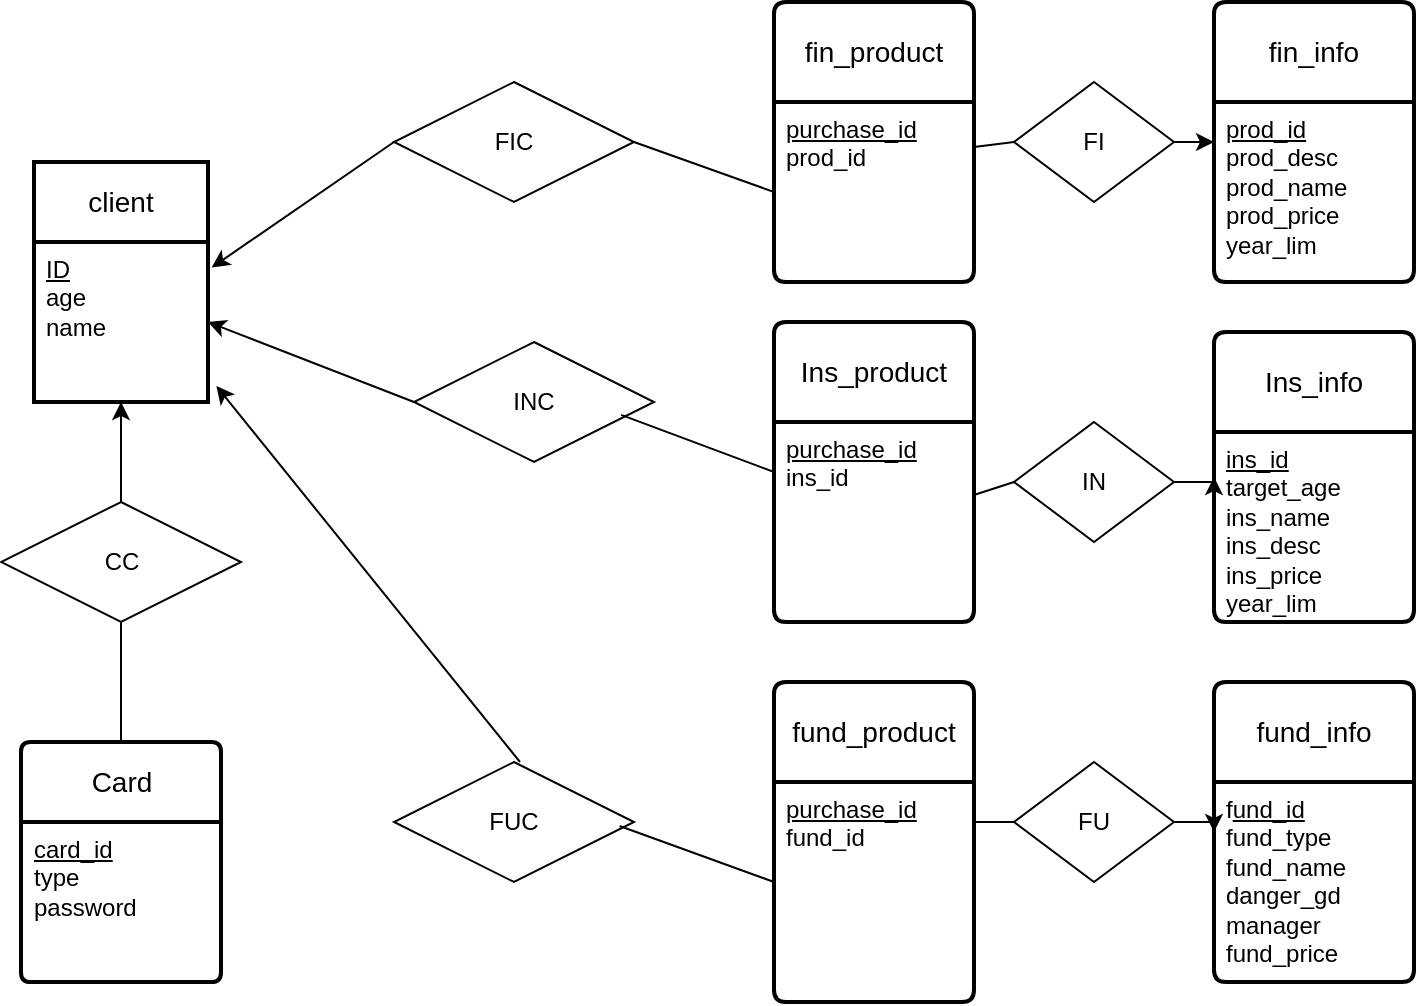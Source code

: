 <mxfile version="22.1.5" type="github">
  <diagram id="R2lEEEUBdFMjLlhIrx00" name="Page-1">
    <mxGraphModel dx="1042" dy="577" grid="1" gridSize="10" guides="1" tooltips="1" connect="1" arrows="1" fold="1" page="1" pageScale="1" pageWidth="1100" pageHeight="1700" math="0" shadow="0" extFonts="Permanent Marker^https://fonts.googleapis.com/css?family=Permanent+Marker">
      <root>
        <mxCell id="0" />
        <mxCell id="1" parent="0" />
        <mxCell id="3eUIlnqiGvhLUTWXQRK9-6" value="client" style="swimlane;childLayout=stackLayout;horizontal=1;startSize=40;horizontalStack=0;rounded=1;fontSize=14;fontStyle=0;strokeWidth=2;resizeParent=0;resizeLast=1;shadow=0;dashed=0;align=center;arcSize=0;whiteSpace=wrap;html=1;" vertex="1" parent="1">
          <mxGeometry x="150" y="170" width="87" height="120" as="geometry" />
        </mxCell>
        <mxCell id="3eUIlnqiGvhLUTWXQRK9-7" value="&lt;u&gt;ID&lt;/u&gt;&lt;br&gt;age&lt;br&gt;name&lt;br&gt;" style="align=left;strokeColor=none;fillColor=none;spacingLeft=4;fontSize=12;verticalAlign=top;resizable=0;rotatable=0;part=1;html=1;" vertex="1" parent="3eUIlnqiGvhLUTWXQRK9-6">
          <mxGeometry y="40" width="87" height="80" as="geometry" />
        </mxCell>
        <mxCell id="3eUIlnqiGvhLUTWXQRK9-9" value="fin_product" style="swimlane;childLayout=stackLayout;horizontal=1;startSize=50;horizontalStack=0;rounded=1;fontSize=14;fontStyle=0;strokeWidth=2;resizeParent=0;resizeLast=1;shadow=0;dashed=0;align=center;arcSize=4;whiteSpace=wrap;html=1;" vertex="1" parent="1">
          <mxGeometry x="520" y="90" width="100" height="140" as="geometry" />
        </mxCell>
        <mxCell id="3eUIlnqiGvhLUTWXQRK9-10" value="&lt;u&gt;purchase_id&lt;/u&gt;&lt;br&gt;prod_id" style="align=left;strokeColor=none;fillColor=none;spacingLeft=4;fontSize=12;verticalAlign=top;resizable=0;rotatable=0;part=1;html=1;" vertex="1" parent="3eUIlnqiGvhLUTWXQRK9-9">
          <mxGeometry y="50" width="100" height="90" as="geometry" />
        </mxCell>
        <mxCell id="3eUIlnqiGvhLUTWXQRK9-11" value="Ins_product" style="swimlane;childLayout=stackLayout;horizontal=1;startSize=50;horizontalStack=0;rounded=1;fontSize=14;fontStyle=0;strokeWidth=2;resizeParent=0;resizeLast=1;shadow=0;dashed=0;align=center;arcSize=4;whiteSpace=wrap;html=1;" vertex="1" parent="1">
          <mxGeometry x="520" y="250" width="100" height="150" as="geometry" />
        </mxCell>
        <mxCell id="3eUIlnqiGvhLUTWXQRK9-12" value="&lt;u&gt;purchase_id&lt;/u&gt;&lt;br&gt;ins_id" style="align=left;strokeColor=none;fillColor=none;spacingLeft=4;fontSize=12;verticalAlign=top;resizable=0;rotatable=0;part=1;html=1;" vertex="1" parent="3eUIlnqiGvhLUTWXQRK9-11">
          <mxGeometry y="50" width="100" height="100" as="geometry" />
        </mxCell>
        <mxCell id="3eUIlnqiGvhLUTWXQRK9-13" value="fund_product" style="swimlane;childLayout=stackLayout;horizontal=1;startSize=50;horizontalStack=0;rounded=1;fontSize=14;fontStyle=0;strokeWidth=2;resizeParent=0;resizeLast=1;shadow=0;dashed=0;align=center;arcSize=4;whiteSpace=wrap;html=1;" vertex="1" parent="1">
          <mxGeometry x="520" y="430" width="100" height="160" as="geometry" />
        </mxCell>
        <mxCell id="3eUIlnqiGvhLUTWXQRK9-14" value="&lt;u&gt;purchase_id&lt;/u&gt;&lt;br&gt;fund_id" style="align=left;strokeColor=none;fillColor=none;spacingLeft=4;fontSize=12;verticalAlign=top;resizable=0;rotatable=0;part=1;html=1;" vertex="1" parent="3eUIlnqiGvhLUTWXQRK9-13">
          <mxGeometry y="50" width="100" height="110" as="geometry" />
        </mxCell>
        <mxCell id="3eUIlnqiGvhLUTWXQRK9-15" value="Card" style="swimlane;childLayout=stackLayout;horizontal=1;startSize=40;horizontalStack=0;rounded=1;fontSize=14;fontStyle=0;strokeWidth=2;resizeParent=0;resizeLast=1;shadow=0;dashed=0;align=center;arcSize=4;whiteSpace=wrap;html=1;" vertex="1" parent="1">
          <mxGeometry x="143.5" y="460" width="100" height="120" as="geometry" />
        </mxCell>
        <mxCell id="3eUIlnqiGvhLUTWXQRK9-16" value="&lt;u&gt;card_id&lt;/u&gt;&lt;br&gt;type&lt;br&gt;password" style="align=left;strokeColor=none;fillColor=none;spacingLeft=4;fontSize=12;verticalAlign=top;resizable=0;rotatable=0;part=1;html=1;" vertex="1" parent="3eUIlnqiGvhLUTWXQRK9-15">
          <mxGeometry y="40" width="100" height="80" as="geometry" />
        </mxCell>
        <mxCell id="3eUIlnqiGvhLUTWXQRK9-55" style="edgeStyle=orthogonalEdgeStyle;rounded=0;orthogonalLoop=1;jettySize=auto;html=1;exitX=0.5;exitY=0;exitDx=0;exitDy=0;entryX=0.5;entryY=1;entryDx=0;entryDy=0;" edge="1" parent="1" source="3eUIlnqiGvhLUTWXQRK9-18" target="3eUIlnqiGvhLUTWXQRK9-7">
          <mxGeometry relative="1" as="geometry" />
        </mxCell>
        <mxCell id="3eUIlnqiGvhLUTWXQRK9-18" value="CC" style="shape=rhombus;perimeter=rhombusPerimeter;whiteSpace=wrap;html=1;align=center;" vertex="1" parent="1">
          <mxGeometry x="133.5" y="340" width="120" height="60" as="geometry" />
        </mxCell>
        <mxCell id="3eUIlnqiGvhLUTWXQRK9-23" value="" style="endArrow=none;html=1;rounded=0;entryX=0.5;entryY=1;entryDx=0;entryDy=0;" edge="1" parent="1" target="3eUIlnqiGvhLUTWXQRK9-18">
          <mxGeometry relative="1" as="geometry">
            <mxPoint x="193.5" y="460" as="sourcePoint" />
            <mxPoint x="193.5" y="410" as="targetPoint" />
          </mxGeometry>
        </mxCell>
        <mxCell id="3eUIlnqiGvhLUTWXQRK9-24" value="FIC" style="shape=rhombus;perimeter=rhombusPerimeter;whiteSpace=wrap;html=1;align=center;" vertex="1" parent="1">
          <mxGeometry x="330" y="130" width="120" height="60" as="geometry" />
        </mxCell>
        <mxCell id="3eUIlnqiGvhLUTWXQRK9-28" value="INC" style="shape=rhombus;perimeter=rhombusPerimeter;whiteSpace=wrap;html=1;align=center;" vertex="1" parent="1">
          <mxGeometry x="340" y="260" width="120" height="60" as="geometry" />
        </mxCell>
        <mxCell id="3eUIlnqiGvhLUTWXQRK9-30" value="FUC" style="shape=rhombus;perimeter=rhombusPerimeter;whiteSpace=wrap;html=1;align=center;" vertex="1" parent="1">
          <mxGeometry x="330" y="470" width="120" height="60" as="geometry" />
        </mxCell>
        <mxCell id="3eUIlnqiGvhLUTWXQRK9-33" value="fin_info" style="swimlane;childLayout=stackLayout;horizontal=1;startSize=50;horizontalStack=0;rounded=1;fontSize=14;fontStyle=0;strokeWidth=2;resizeParent=0;resizeLast=1;shadow=0;dashed=0;align=center;arcSize=4;whiteSpace=wrap;html=1;" vertex="1" parent="1">
          <mxGeometry x="740" y="90" width="100" height="140" as="geometry" />
        </mxCell>
        <mxCell id="3eUIlnqiGvhLUTWXQRK9-34" value="&lt;u&gt;prod_id&lt;/u&gt;&lt;br&gt;prod_desc&lt;br&gt;prod_name&lt;br&gt;prod_price&lt;br&gt;year_lim" style="align=left;strokeColor=none;fillColor=none;spacingLeft=4;fontSize=12;verticalAlign=top;resizable=0;rotatable=0;part=1;html=1;" vertex="1" parent="3eUIlnqiGvhLUTWXQRK9-33">
          <mxGeometry y="50" width="100" height="90" as="geometry" />
        </mxCell>
        <mxCell id="3eUIlnqiGvhLUTWXQRK9-35" value="Ins_info" style="swimlane;childLayout=stackLayout;horizontal=1;startSize=50;horizontalStack=0;rounded=1;fontSize=14;fontStyle=0;strokeWidth=2;resizeParent=0;resizeLast=1;shadow=0;dashed=0;align=center;arcSize=4;whiteSpace=wrap;html=1;" vertex="1" parent="1">
          <mxGeometry x="740" y="255" width="100" height="145" as="geometry" />
        </mxCell>
        <mxCell id="3eUIlnqiGvhLUTWXQRK9-36" value="&lt;u&gt;ins_id&lt;/u&gt;&lt;br style=&quot;border-color: var(--border-color);&quot;&gt;target_age&lt;br&gt;ins_name&lt;br style=&quot;border-color: var(--border-color);&quot;&gt;ins_desc&lt;br style=&quot;border-color: var(--border-color);&quot;&gt;ins_price&lt;br style=&quot;border-color: var(--border-color);&quot;&gt;year_lim" style="align=left;strokeColor=none;fillColor=none;spacingLeft=4;fontSize=12;verticalAlign=top;resizable=0;rotatable=0;part=1;html=1;" vertex="1" parent="3eUIlnqiGvhLUTWXQRK9-35">
          <mxGeometry y="50" width="100" height="95" as="geometry" />
        </mxCell>
        <mxCell id="3eUIlnqiGvhLUTWXQRK9-37" value="fund_info" style="swimlane;childLayout=stackLayout;horizontal=1;startSize=50;horizontalStack=0;rounded=1;fontSize=14;fontStyle=0;strokeWidth=2;resizeParent=0;resizeLast=1;shadow=0;dashed=0;align=center;arcSize=4;whiteSpace=wrap;html=1;" vertex="1" parent="1">
          <mxGeometry x="740" y="430" width="100" height="150" as="geometry" />
        </mxCell>
        <mxCell id="3eUIlnqiGvhLUTWXQRK9-38" value="f&lt;u&gt;und_id&lt;/u&gt;&lt;br&gt;fund_type&lt;br&gt;fund_name&lt;br style=&quot;border-color: var(--border-color);&quot;&gt;danger_gd&lt;br style=&quot;border-color: var(--border-color);&quot;&gt;manager&lt;br style=&quot;border-color: var(--border-color);&quot;&gt;fund_price" style="align=left;strokeColor=none;fillColor=none;spacingLeft=4;fontSize=12;verticalAlign=top;resizable=0;rotatable=0;part=1;html=1;" vertex="1" parent="3eUIlnqiGvhLUTWXQRK9-37">
          <mxGeometry y="50" width="100" height="100" as="geometry" />
        </mxCell>
        <mxCell id="3eUIlnqiGvhLUTWXQRK9-57" style="edgeStyle=orthogonalEdgeStyle;rounded=0;orthogonalLoop=1;jettySize=auto;html=1;exitX=1;exitY=0.5;exitDx=0;exitDy=0;entryX=0;entryY=0.5;entryDx=0;entryDy=0;" edge="1" parent="1" source="3eUIlnqiGvhLUTWXQRK9-39" target="3eUIlnqiGvhLUTWXQRK9-33">
          <mxGeometry relative="1" as="geometry" />
        </mxCell>
        <mxCell id="3eUIlnqiGvhLUTWXQRK9-39" value="FI" style="shape=rhombus;perimeter=rhombusPerimeter;whiteSpace=wrap;html=1;align=center;" vertex="1" parent="1">
          <mxGeometry x="640" y="130" width="80" height="60" as="geometry" />
        </mxCell>
        <mxCell id="3eUIlnqiGvhLUTWXQRK9-56" style="edgeStyle=orthogonalEdgeStyle;rounded=0;orthogonalLoop=1;jettySize=auto;html=1;exitX=1;exitY=0.5;exitDx=0;exitDy=0;entryX=0;entryY=0.5;entryDx=0;entryDy=0;" edge="1" parent="1" source="3eUIlnqiGvhLUTWXQRK9-40" target="3eUIlnqiGvhLUTWXQRK9-35">
          <mxGeometry relative="1" as="geometry" />
        </mxCell>
        <mxCell id="3eUIlnqiGvhLUTWXQRK9-40" value="IN" style="shape=rhombus;perimeter=rhombusPerimeter;whiteSpace=wrap;html=1;align=center;" vertex="1" parent="1">
          <mxGeometry x="640" y="300" width="80" height="60" as="geometry" />
        </mxCell>
        <mxCell id="3eUIlnqiGvhLUTWXQRK9-58" style="edgeStyle=orthogonalEdgeStyle;rounded=0;orthogonalLoop=1;jettySize=auto;html=1;exitX=1;exitY=0.5;exitDx=0;exitDy=0;entryX=0;entryY=0.5;entryDx=0;entryDy=0;" edge="1" parent="1" source="3eUIlnqiGvhLUTWXQRK9-41" target="3eUIlnqiGvhLUTWXQRK9-37">
          <mxGeometry relative="1" as="geometry" />
        </mxCell>
        <mxCell id="3eUIlnqiGvhLUTWXQRK9-41" value="FU" style="shape=rhombus;perimeter=rhombusPerimeter;whiteSpace=wrap;html=1;align=center;" vertex="1" parent="1">
          <mxGeometry x="640" y="470" width="80" height="60" as="geometry" />
        </mxCell>
        <mxCell id="3eUIlnqiGvhLUTWXQRK9-42" value="" style="endArrow=none;html=1;rounded=0;exitX=1;exitY=0.5;exitDx=0;exitDy=0;entryX=0;entryY=0.5;entryDx=0;entryDy=0;" edge="1" parent="1" source="3eUIlnqiGvhLUTWXQRK9-24" target="3eUIlnqiGvhLUTWXQRK9-10">
          <mxGeometry width="50" height="50" relative="1" as="geometry">
            <mxPoint x="247" y="220" as="sourcePoint" />
            <mxPoint x="340" y="170" as="targetPoint" />
          </mxGeometry>
        </mxCell>
        <mxCell id="3eUIlnqiGvhLUTWXQRK9-43" value="" style="endArrow=none;html=1;rounded=0;exitX=0.863;exitY=0.607;exitDx=0;exitDy=0;entryX=0;entryY=0.5;entryDx=0;entryDy=0;exitPerimeter=0;" edge="1" parent="1" source="3eUIlnqiGvhLUTWXQRK9-28">
          <mxGeometry width="50" height="50" relative="1" as="geometry">
            <mxPoint x="450" y="300" as="sourcePoint" />
            <mxPoint x="520" y="325" as="targetPoint" />
          </mxGeometry>
        </mxCell>
        <mxCell id="3eUIlnqiGvhLUTWXQRK9-44" value="" style="endArrow=none;html=1;rounded=0;exitX=0.94;exitY=0.533;exitDx=0;exitDy=0;entryX=0;entryY=0.5;entryDx=0;entryDy=0;exitPerimeter=0;" edge="1" parent="1" source="3eUIlnqiGvhLUTWXQRK9-30">
          <mxGeometry width="50" height="50" relative="1" as="geometry">
            <mxPoint x="444" y="501" as="sourcePoint" />
            <mxPoint x="520" y="530" as="targetPoint" />
          </mxGeometry>
        </mxCell>
        <mxCell id="3eUIlnqiGvhLUTWXQRK9-48" value="" style="endArrow=classic;html=1;rounded=0;entryX=1;entryY=0.5;entryDx=0;entryDy=0;exitX=0;exitY=0.5;exitDx=0;exitDy=0;" edge="1" parent="1" source="3eUIlnqiGvhLUTWXQRK9-28" target="3eUIlnqiGvhLUTWXQRK9-7">
          <mxGeometry width="50" height="50" relative="1" as="geometry">
            <mxPoint x="400" y="320" as="sourcePoint" />
            <mxPoint x="450" y="270" as="targetPoint" />
          </mxGeometry>
        </mxCell>
        <mxCell id="3eUIlnqiGvhLUTWXQRK9-49" value="" style="endArrow=classic;html=1;rounded=0;entryX=1.048;entryY=0.9;entryDx=0;entryDy=0;exitX=0;exitY=0.5;exitDx=0;exitDy=0;entryPerimeter=0;" edge="1" parent="1" target="3eUIlnqiGvhLUTWXQRK9-7">
          <mxGeometry width="50" height="50" relative="1" as="geometry">
            <mxPoint x="393" y="470" as="sourcePoint" />
            <mxPoint x="290" y="430" as="targetPoint" />
          </mxGeometry>
        </mxCell>
        <mxCell id="3eUIlnqiGvhLUTWXQRK9-50" value="" style="endArrow=classic;html=1;rounded=0;entryX=1.021;entryY=0.16;entryDx=0;entryDy=0;exitX=0;exitY=0.5;exitDx=0;exitDy=0;entryPerimeter=0;" edge="1" parent="1" source="3eUIlnqiGvhLUTWXQRK9-24" target="3eUIlnqiGvhLUTWXQRK9-7">
          <mxGeometry width="50" height="50" relative="1" as="geometry">
            <mxPoint x="350" y="300" as="sourcePoint" />
            <mxPoint x="247" y="260" as="targetPoint" />
          </mxGeometry>
        </mxCell>
        <mxCell id="3eUIlnqiGvhLUTWXQRK9-52" value="" style="endArrow=none;html=1;rounded=0;exitX=1;exitY=0.25;exitDx=0;exitDy=0;entryX=0;entryY=0.5;entryDx=0;entryDy=0;" edge="1" parent="1" source="3eUIlnqiGvhLUTWXQRK9-10" target="3eUIlnqiGvhLUTWXQRK9-39">
          <mxGeometry width="50" height="50" relative="1" as="geometry">
            <mxPoint x="640" y="250" as="sourcePoint" />
            <mxPoint x="670" y="230" as="targetPoint" />
          </mxGeometry>
        </mxCell>
        <mxCell id="3eUIlnqiGvhLUTWXQRK9-59" value="" style="endArrow=none;html=1;rounded=0;exitX=1;exitY=0.25;exitDx=0;exitDy=0;entryX=0;entryY=0.5;entryDx=0;entryDy=0;" edge="1" parent="1" target="3eUIlnqiGvhLUTWXQRK9-40">
          <mxGeometry width="50" height="50" relative="1" as="geometry">
            <mxPoint x="620" y="336.5" as="sourcePoint" />
            <mxPoint x="670" y="403.5" as="targetPoint" />
          </mxGeometry>
        </mxCell>
        <mxCell id="3eUIlnqiGvhLUTWXQRK9-60" value="" style="endArrow=none;html=1;rounded=0;exitX=1;exitY=0.25;exitDx=0;exitDy=0;entryX=0;entryY=0.5;entryDx=0;entryDy=0;" edge="1" parent="1" target="3eUIlnqiGvhLUTWXQRK9-41">
          <mxGeometry width="50" height="50" relative="1" as="geometry">
            <mxPoint x="620" y="500" as="sourcePoint" />
            <mxPoint x="670" y="567" as="targetPoint" />
          </mxGeometry>
        </mxCell>
      </root>
    </mxGraphModel>
  </diagram>
</mxfile>
